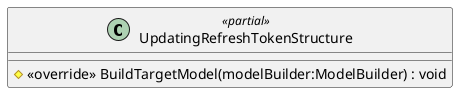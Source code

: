@startuml
class UpdatingRefreshTokenStructure <<partial>> {
    # <<override>> BuildTargetModel(modelBuilder:ModelBuilder) : void
}
@enduml
